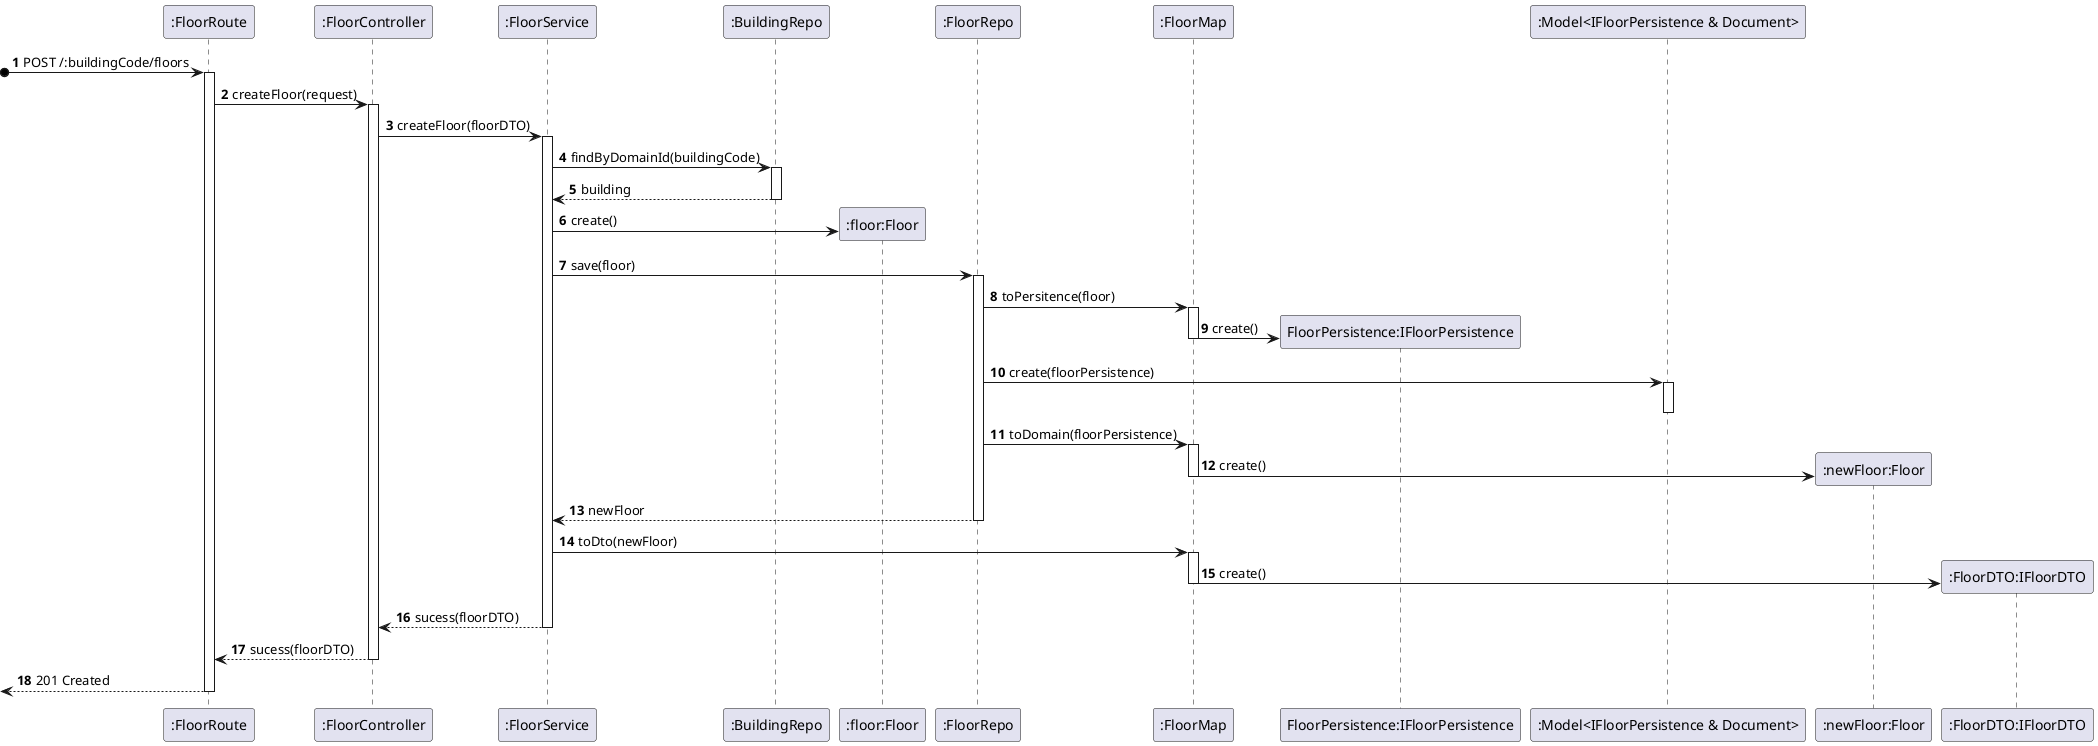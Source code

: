 @startuml _process-view
autonumber
participant ROUTE as ":FloorRoute"
participant CTRL as ":FloorController"
participant SRV as ":FloorService"
participant REPOBUILDING as ":BuildingRepo"
participant FLOOR as ":floor:Floor"
participant REPO as ":FloorRepo"
participant MAP as ":FloorMap"
participant PERS as "FloorPersistence:IFloorPersistence"
participant MODEL as ":Model<IFloorPersistence & Document>"
participant NBUILD as ":newFloor:Floor"
participant DTO as ":FloorDTO:IFloorDTO"

?o-> ROUTE : POST /:buildingCode/floors
activate ROUTE

ROUTE -> CTRL : createFloor(request)
activate CTRL
CTRL -> SRV : createFloor(floorDTO)
activate SRV
SRV -> REPOBUILDING : findByDomainId(buildingCode)
activate REPOBUILDING
REPOBUILDING --> SRV : building
deactivate REPOBUILDING
SRV -> FLOOR** : create()
SRV -> REPO : save(floor)
activate REPO
REPO -> MAP : toPersitence(floor)
activate MAP
MAP -> PERS** : create()
deactivate MAP
REPO -> MODEL : create(floorPersistence)
activate MODEL
deactivate MODEL
REPO -> MAP : toDomain(floorPersistence)
activate MAP
MAP -> NBUILD** : create()
deactivate MAP
REPO --> SRV : newFloor
deactivate REPO
SRV -> MAP : toDto(newFloor)
activate MAP
MAP -> DTO** : create()
deactivate MAP
SRV --> CTRL : sucess(floorDTO)
deactivate SRV
CTRL --> ROUTE : sucess(floorDTO)
deactivate CTRL
<-- ROUTE : 201 Created
deactivate ROUTE

@enduml
